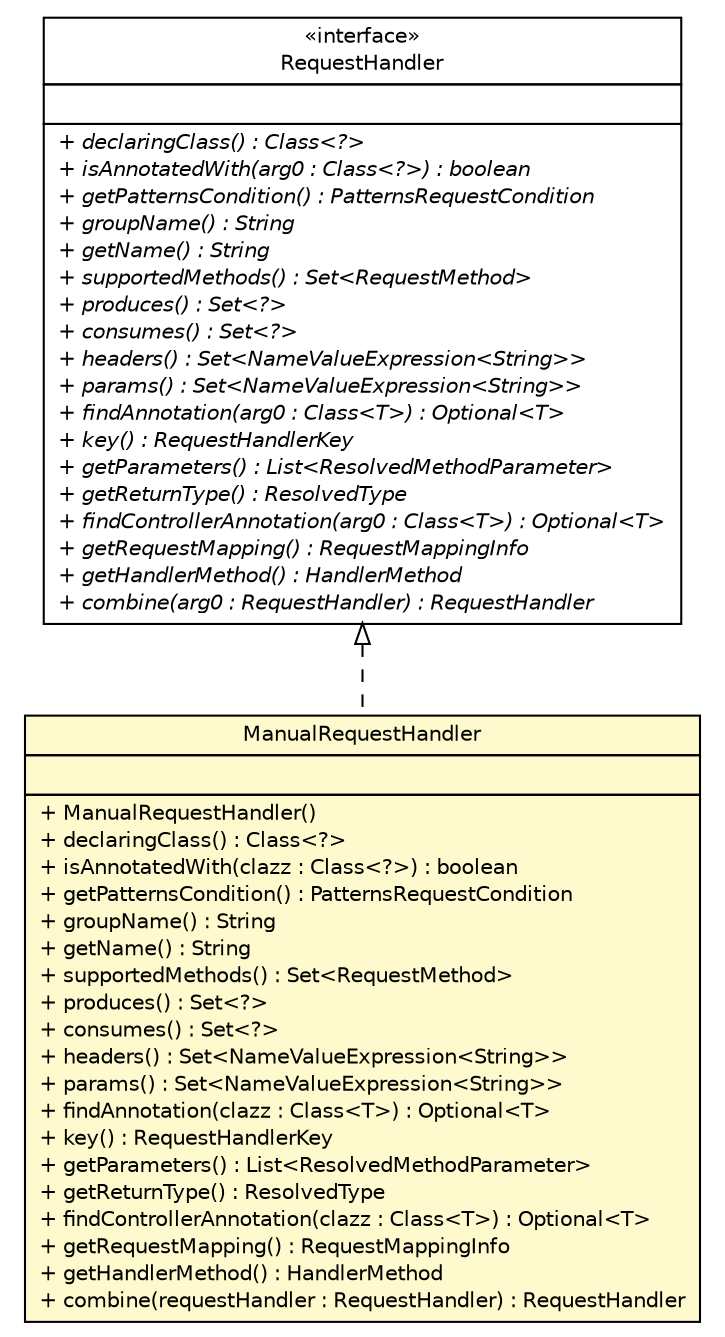 #!/usr/local/bin/dot
#
# Class diagram 
# Generated by UMLGraph version R5_6-24-gf6e263 (http://www.umlgraph.org/)
#

digraph G {
	edge [fontname="Helvetica",fontsize=10,labelfontname="Helvetica",labelfontsize=10];
	node [fontname="Helvetica",fontsize=10,shape=plaintext];
	nodesep=0.25;
	ranksep=0.5;
	// cn.home1.oss.lib.swagger.ManualRequestHandler
	c90 [label=<<table title="cn.home1.oss.lib.swagger.ManualRequestHandler" border="0" cellborder="1" cellspacing="0" cellpadding="2" port="p" bgcolor="lemonChiffon" href="./ManualRequestHandler.html">
		<tr><td><table border="0" cellspacing="0" cellpadding="1">
<tr><td align="center" balign="center"> ManualRequestHandler </td></tr>
		</table></td></tr>
		<tr><td><table border="0" cellspacing="0" cellpadding="1">
<tr><td align="left" balign="left">  </td></tr>
		</table></td></tr>
		<tr><td><table border="0" cellspacing="0" cellpadding="1">
<tr><td align="left" balign="left"> + ManualRequestHandler() </td></tr>
<tr><td align="left" balign="left"> + declaringClass() : Class&lt;?&gt; </td></tr>
<tr><td align="left" balign="left"> + isAnnotatedWith(clazz : Class&lt;?&gt;) : boolean </td></tr>
<tr><td align="left" balign="left"> + getPatternsCondition() : PatternsRequestCondition </td></tr>
<tr><td align="left" balign="left"> + groupName() : String </td></tr>
<tr><td align="left" balign="left"> + getName() : String </td></tr>
<tr><td align="left" balign="left"> + supportedMethods() : Set&lt;RequestMethod&gt; </td></tr>
<tr><td align="left" balign="left"> + produces() : Set&lt;?&gt; </td></tr>
<tr><td align="left" balign="left"> + consumes() : Set&lt;?&gt; </td></tr>
<tr><td align="left" balign="left"> + headers() : Set&lt;NameValueExpression&lt;String&gt;&gt; </td></tr>
<tr><td align="left" balign="left"> + params() : Set&lt;NameValueExpression&lt;String&gt;&gt; </td></tr>
<tr><td align="left" balign="left"> + findAnnotation(clazz : Class&lt;T&gt;) : Optional&lt;T&gt; </td></tr>
<tr><td align="left" balign="left"> + key() : RequestHandlerKey </td></tr>
<tr><td align="left" balign="left"> + getParameters() : List&lt;ResolvedMethodParameter&gt; </td></tr>
<tr><td align="left" balign="left"> + getReturnType() : ResolvedType </td></tr>
<tr><td align="left" balign="left"> + findControllerAnnotation(clazz : Class&lt;T&gt;) : Optional&lt;T&gt; </td></tr>
<tr><td align="left" balign="left"> + getRequestMapping() : RequestMappingInfo </td></tr>
<tr><td align="left" balign="left"> + getHandlerMethod() : HandlerMethod </td></tr>
<tr><td align="left" balign="left"> + combine(requestHandler : RequestHandler) : RequestHandler </td></tr>
		</table></td></tr>
		</table>>, URL="./ManualRequestHandler.html", fontname="Helvetica", fontcolor="black", fontsize=10.0];
	//cn.home1.oss.lib.swagger.ManualRequestHandler implements springfox.documentation.RequestHandler
	c94:p -> c90:p [dir=back,arrowtail=empty,style=dashed];
	// springfox.documentation.RequestHandler
	c94 [label=<<table title="springfox.documentation.RequestHandler" border="0" cellborder="1" cellspacing="0" cellpadding="2" port="p" href="http://java.sun.com/j2se/1.4.2/docs/api/springfox/documentation/RequestHandler.html">
		<tr><td><table border="0" cellspacing="0" cellpadding="1">
<tr><td align="center" balign="center"> &#171;interface&#187; </td></tr>
<tr><td align="center" balign="center"> RequestHandler </td></tr>
		</table></td></tr>
		<tr><td><table border="0" cellspacing="0" cellpadding="1">
<tr><td align="left" balign="left">  </td></tr>
		</table></td></tr>
		<tr><td><table border="0" cellspacing="0" cellpadding="1">
<tr><td align="left" balign="left"><font face="Helvetica-Oblique" point-size="10.0"> + declaringClass() : Class&lt;?&gt; </font></td></tr>
<tr><td align="left" balign="left"><font face="Helvetica-Oblique" point-size="10.0"> + isAnnotatedWith(arg0 : Class&lt;?&gt;) : boolean </font></td></tr>
<tr><td align="left" balign="left"><font face="Helvetica-Oblique" point-size="10.0"> + getPatternsCondition() : PatternsRequestCondition </font></td></tr>
<tr><td align="left" balign="left"><font face="Helvetica-Oblique" point-size="10.0"> + groupName() : String </font></td></tr>
<tr><td align="left" balign="left"><font face="Helvetica-Oblique" point-size="10.0"> + getName() : String </font></td></tr>
<tr><td align="left" balign="left"><font face="Helvetica-Oblique" point-size="10.0"> + supportedMethods() : Set&lt;RequestMethod&gt; </font></td></tr>
<tr><td align="left" balign="left"><font face="Helvetica-Oblique" point-size="10.0"> + produces() : Set&lt;?&gt; </font></td></tr>
<tr><td align="left" balign="left"><font face="Helvetica-Oblique" point-size="10.0"> + consumes() : Set&lt;?&gt; </font></td></tr>
<tr><td align="left" balign="left"><font face="Helvetica-Oblique" point-size="10.0"> + headers() : Set&lt;NameValueExpression&lt;String&gt;&gt; </font></td></tr>
<tr><td align="left" balign="left"><font face="Helvetica-Oblique" point-size="10.0"> + params() : Set&lt;NameValueExpression&lt;String&gt;&gt; </font></td></tr>
<tr><td align="left" balign="left"><font face="Helvetica-Oblique" point-size="10.0"> + findAnnotation(arg0 : Class&lt;T&gt;) : Optional&lt;T&gt; </font></td></tr>
<tr><td align="left" balign="left"><font face="Helvetica-Oblique" point-size="10.0"> + key() : RequestHandlerKey </font></td></tr>
<tr><td align="left" balign="left"><font face="Helvetica-Oblique" point-size="10.0"> + getParameters() : List&lt;ResolvedMethodParameter&gt; </font></td></tr>
<tr><td align="left" balign="left"><font face="Helvetica-Oblique" point-size="10.0"> + getReturnType() : ResolvedType </font></td></tr>
<tr><td align="left" balign="left"><font face="Helvetica-Oblique" point-size="10.0"> + findControllerAnnotation(arg0 : Class&lt;T&gt;) : Optional&lt;T&gt; </font></td></tr>
<tr><td align="left" balign="left"><font face="Helvetica-Oblique" point-size="10.0"> + getRequestMapping() : RequestMappingInfo </font></td></tr>
<tr><td align="left" balign="left"><font face="Helvetica-Oblique" point-size="10.0"> + getHandlerMethod() : HandlerMethod </font></td></tr>
<tr><td align="left" balign="left"><font face="Helvetica-Oblique" point-size="10.0"> + combine(arg0 : RequestHandler) : RequestHandler </font></td></tr>
		</table></td></tr>
		</table>>, URL="http://java.sun.com/j2se/1.4.2/docs/api/springfox/documentation/RequestHandler.html", fontname="Helvetica", fontcolor="black", fontsize=10.0];
}

